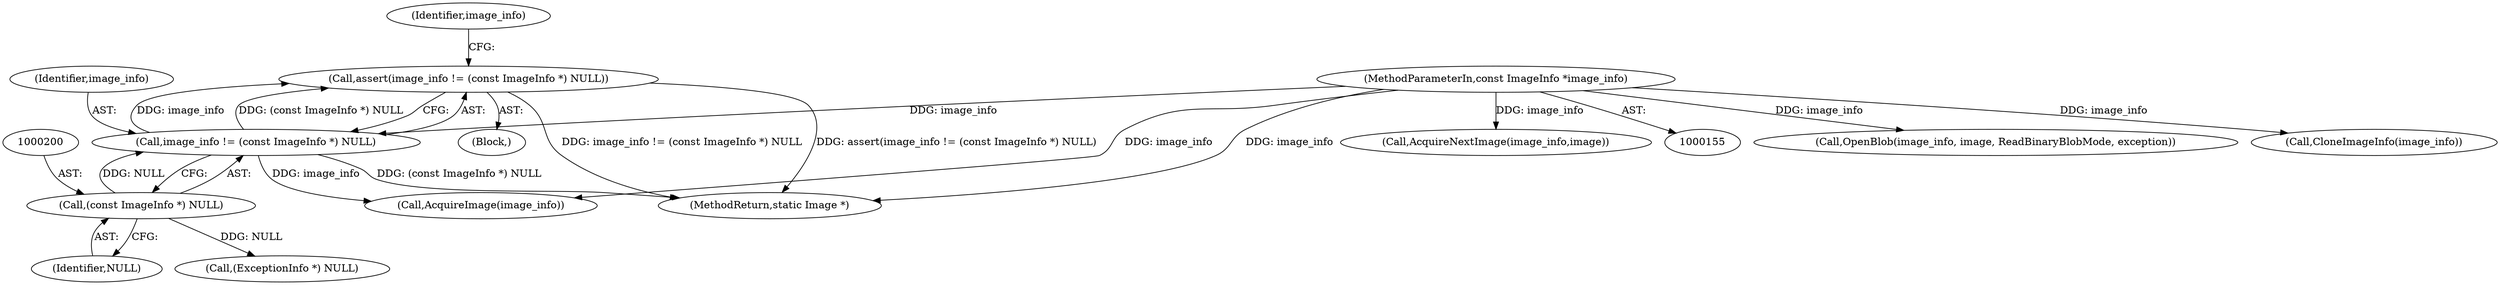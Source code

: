 digraph "0_ImageMagick_f6e9d0d9955e85bdd7540b251cd50d598dacc5e6_33@API" {
"1000196" [label="(Call,assert(image_info != (const ImageInfo *) NULL))"];
"1000197" [label="(Call,image_info != (const ImageInfo *) NULL)"];
"1000156" [label="(MethodParameterIn,const ImageInfo *image_info)"];
"1000199" [label="(Call,(const ImageInfo *) NULL)"];
"1000199" [label="(Call,(const ImageInfo *) NULL)"];
"1000205" [label="(Identifier,image_info)"];
"1000232" [label="(Call,OpenBlob(image_info, image, ReadBinaryBlobMode, exception))"];
"1000252" [label="(Call,CloneImageInfo(image_info))"];
"1001565" [label="(Call,AcquireNextImage(image_info,image))"];
"1000158" [label="(Block,)"];
"1000198" [label="(Identifier,image_info)"];
"1000197" [label="(Call,image_info != (const ImageInfo *) NULL)"];
"1000156" [label="(MethodParameterIn,const ImageInfo *image_info)"];
"1000201" [label="(Identifier,NULL)"];
"1000211" [label="(Call,(ExceptionInfo *) NULL)"];
"1001781" [label="(MethodReturn,static Image *)"];
"1000228" [label="(Call,AcquireImage(image_info))"];
"1000196" [label="(Call,assert(image_info != (const ImageInfo *) NULL))"];
"1000196" -> "1000158"  [label="AST: "];
"1000196" -> "1000197"  [label="CFG: "];
"1000197" -> "1000196"  [label="AST: "];
"1000205" -> "1000196"  [label="CFG: "];
"1000196" -> "1001781"  [label="DDG: image_info != (const ImageInfo *) NULL"];
"1000196" -> "1001781"  [label="DDG: assert(image_info != (const ImageInfo *) NULL)"];
"1000197" -> "1000196"  [label="DDG: image_info"];
"1000197" -> "1000196"  [label="DDG: (const ImageInfo *) NULL"];
"1000197" -> "1000199"  [label="CFG: "];
"1000198" -> "1000197"  [label="AST: "];
"1000199" -> "1000197"  [label="AST: "];
"1000197" -> "1001781"  [label="DDG: (const ImageInfo *) NULL"];
"1000156" -> "1000197"  [label="DDG: image_info"];
"1000199" -> "1000197"  [label="DDG: NULL"];
"1000197" -> "1000228"  [label="DDG: image_info"];
"1000156" -> "1000155"  [label="AST: "];
"1000156" -> "1001781"  [label="DDG: image_info"];
"1000156" -> "1000228"  [label="DDG: image_info"];
"1000156" -> "1000232"  [label="DDG: image_info"];
"1000156" -> "1000252"  [label="DDG: image_info"];
"1000156" -> "1001565"  [label="DDG: image_info"];
"1000199" -> "1000201"  [label="CFG: "];
"1000200" -> "1000199"  [label="AST: "];
"1000201" -> "1000199"  [label="AST: "];
"1000199" -> "1000211"  [label="DDG: NULL"];
}
